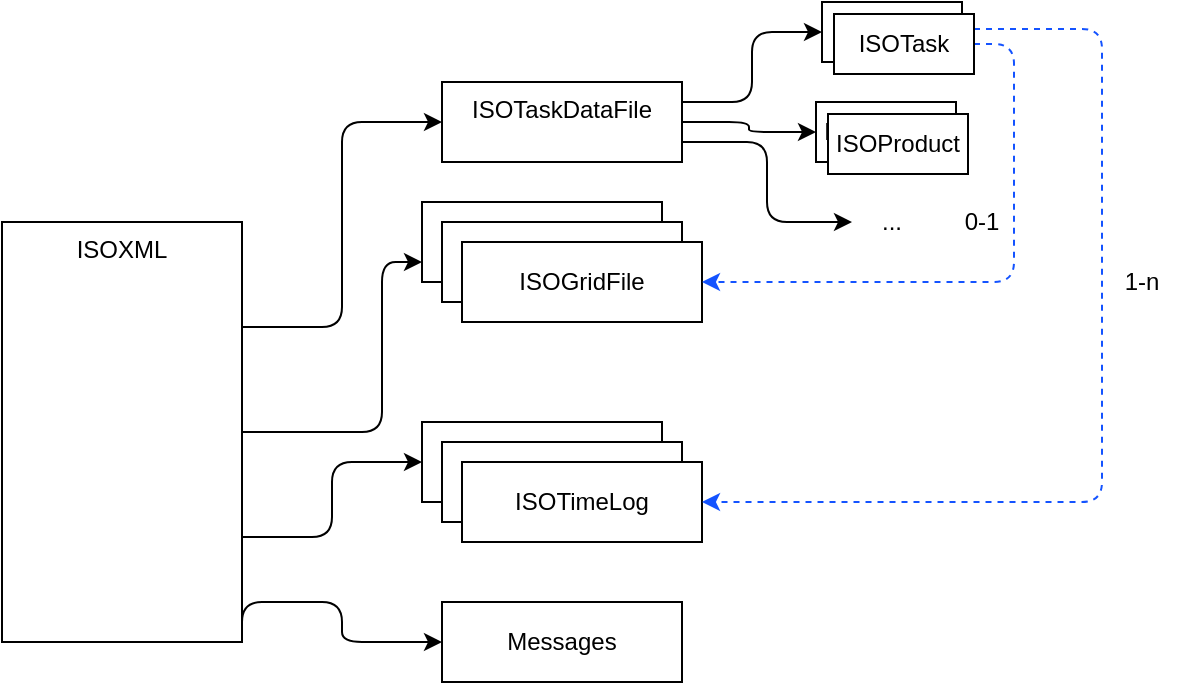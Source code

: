 <mxfile version="14.6.13" type="device"><diagram id="NO95aBogmmvzuKK1jWHJ" name="Seite-1"><mxGraphModel dx="2062" dy="1183" grid="1" gridSize="10" guides="1" tooltips="1" connect="1" arrows="1" fold="1" page="1" pageScale="1" pageWidth="827" pageHeight="1169" math="0" shadow="0"><root><mxCell id="0"/><mxCell id="1" parent="0"/><mxCell id="D6a7JBV0AJekCBn7OECo-9" style="edgeStyle=orthogonalEdgeStyle;rounded=1;orthogonalLoop=1;jettySize=auto;html=1;exitX=1;exitY=0.25;exitDx=0;exitDy=0;entryX=0;entryY=0.5;entryDx=0;entryDy=0;" edge="1" parent="1" source="D6a7JBV0AJekCBn7OECo-1" target="D6a7JBV0AJekCBn7OECo-2"><mxGeometry relative="1" as="geometry"/></mxCell><mxCell id="D6a7JBV0AJekCBn7OECo-10" style="edgeStyle=orthogonalEdgeStyle;rounded=1;orthogonalLoop=1;jettySize=auto;html=1;exitX=1;exitY=0.5;exitDx=0;exitDy=0;" edge="1" parent="1" source="D6a7JBV0AJekCBn7OECo-1" target="D6a7JBV0AJekCBn7OECo-3"><mxGeometry relative="1" as="geometry"><Array as="points"><mxPoint x="270" y="255"/><mxPoint x="270" y="170"/></Array></mxGeometry></mxCell><mxCell id="D6a7JBV0AJekCBn7OECo-11" style="edgeStyle=orthogonalEdgeStyle;rounded=1;orthogonalLoop=1;jettySize=auto;html=1;exitX=1;exitY=0.75;exitDx=0;exitDy=0;entryX=0;entryY=0.5;entryDx=0;entryDy=0;" edge="1" parent="1" source="D6a7JBV0AJekCBn7OECo-1" target="D6a7JBV0AJekCBn7OECo-6"><mxGeometry relative="1" as="geometry"/></mxCell><mxCell id="D6a7JBV0AJekCBn7OECo-27" style="edgeStyle=orthogonalEdgeStyle;rounded=1;orthogonalLoop=1;jettySize=auto;html=1;exitX=1;exitY=1;exitDx=0;exitDy=0;strokeColor=#000000;entryX=0;entryY=0.5;entryDx=0;entryDy=0;" edge="1" parent="1" source="D6a7JBV0AJekCBn7OECo-1" target="D6a7JBV0AJekCBn7OECo-26"><mxGeometry relative="1" as="geometry"><Array as="points"><mxPoint x="200" y="340"/><mxPoint x="250" y="340"/><mxPoint x="250" y="360"/></Array></mxGeometry></mxCell><mxCell id="D6a7JBV0AJekCBn7OECo-1" value="ISOXML" style="rounded=0;whiteSpace=wrap;html=1;verticalAlign=top;" vertex="1" parent="1"><mxGeometry x="80" y="150" width="120" height="210" as="geometry"/></mxCell><mxCell id="D6a7JBV0AJekCBn7OECo-16" style="edgeStyle=orthogonalEdgeStyle;rounded=1;orthogonalLoop=1;jettySize=auto;html=1;exitX=1;exitY=0.25;exitDx=0;exitDy=0;entryX=0;entryY=0.5;entryDx=0;entryDy=0;" edge="1" parent="1" source="D6a7JBV0AJekCBn7OECo-2" target="D6a7JBV0AJekCBn7OECo-12"><mxGeometry relative="1" as="geometry"/></mxCell><mxCell id="D6a7JBV0AJekCBn7OECo-17" style="edgeStyle=orthogonalEdgeStyle;rounded=1;orthogonalLoop=1;jettySize=auto;html=1;exitX=1;exitY=0.5;exitDx=0;exitDy=0;entryX=0;entryY=0.5;entryDx=0;entryDy=0;" edge="1" parent="1" source="D6a7JBV0AJekCBn7OECo-2" target="D6a7JBV0AJekCBn7OECo-14"><mxGeometry relative="1" as="geometry"/></mxCell><mxCell id="D6a7JBV0AJekCBn7OECo-25" style="edgeStyle=orthogonalEdgeStyle;rounded=1;orthogonalLoop=1;jettySize=auto;html=1;exitX=1;exitY=0.75;exitDx=0;exitDy=0;entryX=0;entryY=0.5;entryDx=0;entryDy=0;" edge="1" parent="1" source="D6a7JBV0AJekCBn7OECo-2" target="D6a7JBV0AJekCBn7OECo-24"><mxGeometry relative="1" as="geometry"/></mxCell><mxCell id="D6a7JBV0AJekCBn7OECo-2" value="ISOTaskDataFile" style="rounded=0;whiteSpace=wrap;html=1;horizontal=1;verticalAlign=top;" vertex="1" parent="1"><mxGeometry x="300" y="80" width="120" height="40" as="geometry"/></mxCell><mxCell id="D6a7JBV0AJekCBn7OECo-3" value="ISOGridFile" style="rounded=0;whiteSpace=wrap;html=1;" vertex="1" parent="1"><mxGeometry x="290" y="140" width="120" height="40" as="geometry"/></mxCell><mxCell id="D6a7JBV0AJekCBn7OECo-4" value="ISOGridFile" style="rounded=0;whiteSpace=wrap;html=1;" vertex="1" parent="1"><mxGeometry x="300" y="150" width="120" height="40" as="geometry"/></mxCell><mxCell id="D6a7JBV0AJekCBn7OECo-5" value="ISOGridFile" style="rounded=0;whiteSpace=wrap;html=1;" vertex="1" parent="1"><mxGeometry x="310" y="160" width="120" height="40" as="geometry"/></mxCell><mxCell id="D6a7JBV0AJekCBn7OECo-6" value="ISOTimeLog" style="rounded=0;whiteSpace=wrap;html=1;" vertex="1" parent="1"><mxGeometry x="290" y="250" width="120" height="40" as="geometry"/></mxCell><mxCell id="D6a7JBV0AJekCBn7OECo-7" value="ISOTimeLog" style="rounded=0;whiteSpace=wrap;html=1;" vertex="1" parent="1"><mxGeometry x="300" y="260" width="120" height="40" as="geometry"/></mxCell><mxCell id="D6a7JBV0AJekCBn7OECo-8" value="ISOTimeLog" style="rounded=0;whiteSpace=wrap;html=1;" vertex="1" parent="1"><mxGeometry x="310" y="270" width="120" height="40" as="geometry"/></mxCell><mxCell id="D6a7JBV0AJekCBn7OECo-12" value="ISOTask" style="rounded=0;whiteSpace=wrap;html=1;" vertex="1" parent="1"><mxGeometry x="490" y="40" width="70" height="30" as="geometry"/></mxCell><mxCell id="D6a7JBV0AJekCBn7OECo-18" style="edgeStyle=orthogonalEdgeStyle;rounded=1;orthogonalLoop=1;jettySize=auto;html=1;exitX=1;exitY=0.5;exitDx=0;exitDy=0;entryX=1;entryY=0.5;entryDx=0;entryDy=0;dashed=1;strokeColor=#1453FF;" edge="1" parent="1" source="D6a7JBV0AJekCBn7OECo-13" target="D6a7JBV0AJekCBn7OECo-5"><mxGeometry relative="1" as="geometry"/></mxCell><mxCell id="D6a7JBV0AJekCBn7OECo-19" style="edgeStyle=orthogonalEdgeStyle;rounded=1;orthogonalLoop=1;jettySize=auto;html=1;exitX=1;exitY=0.25;exitDx=0;exitDy=0;entryX=1;entryY=0.5;entryDx=0;entryDy=0;dashed=1;strokeColor=#1453FF;" edge="1" parent="1" source="D6a7JBV0AJekCBn7OECo-13" target="D6a7JBV0AJekCBn7OECo-8"><mxGeometry relative="1" as="geometry"><Array as="points"><mxPoint x="630" y="54"/><mxPoint x="630" y="290"/></Array></mxGeometry></mxCell><mxCell id="D6a7JBV0AJekCBn7OECo-13" value="ISOTask" style="rounded=0;whiteSpace=wrap;html=1;" vertex="1" parent="1"><mxGeometry x="496" y="46" width="70" height="30" as="geometry"/></mxCell><mxCell id="D6a7JBV0AJekCBn7OECo-14" value="ISOProduct" style="rounded=0;whiteSpace=wrap;html=1;" vertex="1" parent="1"><mxGeometry x="487" y="90" width="70" height="30" as="geometry"/></mxCell><mxCell id="D6a7JBV0AJekCBn7OECo-15" value="ISOProduct" style="rounded=0;whiteSpace=wrap;html=1;" vertex="1" parent="1"><mxGeometry x="493" y="96" width="70" height="30" as="geometry"/></mxCell><mxCell id="D6a7JBV0AJekCBn7OECo-20" value="0-1" style="text;html=1;strokeColor=none;fillColor=none;align=center;verticalAlign=middle;whiteSpace=wrap;rounded=0;" vertex="1" parent="1"><mxGeometry x="550" y="140" width="40" height="20" as="geometry"/></mxCell><mxCell id="D6a7JBV0AJekCBn7OECo-21" style="edgeStyle=orthogonalEdgeStyle;rounded=1;orthogonalLoop=1;jettySize=auto;html=1;exitX=0.5;exitY=1;exitDx=0;exitDy=0;dashed=1;strokeColor=#1453FF;" edge="1" parent="1" source="D6a7JBV0AJekCBn7OECo-20" target="D6a7JBV0AJekCBn7OECo-20"><mxGeometry relative="1" as="geometry"/></mxCell><mxCell id="D6a7JBV0AJekCBn7OECo-23" value="1-n" style="text;html=1;strokeColor=none;fillColor=none;align=center;verticalAlign=middle;whiteSpace=wrap;rounded=0;" vertex="1" parent="1"><mxGeometry x="630" y="170" width="40" height="20" as="geometry"/></mxCell><mxCell id="D6a7JBV0AJekCBn7OECo-24" value="..." style="text;html=1;strokeColor=none;fillColor=none;align=center;verticalAlign=middle;whiteSpace=wrap;rounded=0;" vertex="1" parent="1"><mxGeometry x="505" y="140" width="40" height="20" as="geometry"/></mxCell><mxCell id="D6a7JBV0AJekCBn7OECo-26" value="Messages" style="rounded=0;whiteSpace=wrap;html=1;" vertex="1" parent="1"><mxGeometry x="300" y="340" width="120" height="40" as="geometry"/></mxCell></root></mxGraphModel></diagram></mxfile>